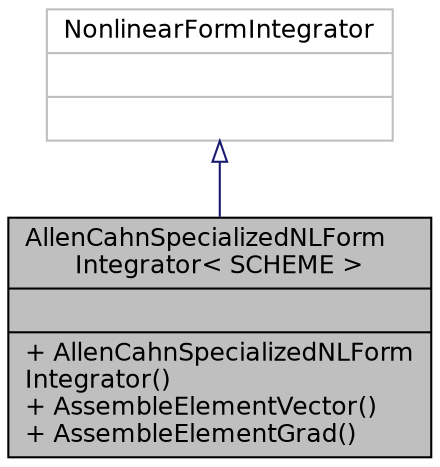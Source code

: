 digraph "AllenCahnSpecializedNLFormIntegrator&lt; SCHEME &gt;"
{
  bgcolor="transparent";
  edge [fontname="Helvetica",fontsize="12",labelfontname="Helvetica",labelfontsize="12"];
  node [fontname="Helvetica",fontsize="12",shape=record];
  Node2 [label="{AllenCahnSpecializedNLForm\lIntegrator\< SCHEME \>\n||+ AllenCahnSpecializedNLForm\lIntegrator()\l+ AssembleElementVector()\l+ AssembleElementGrad()\l}",height=0.2,width=0.4,color="black", fillcolor="grey75", style="filled", fontcolor="black"];
  Node3 -> Node2 [dir="back",color="midnightblue",fontsize="12",style="solid",arrowtail="onormal"];
  Node3 [label="{NonlinearFormIntegrator\n||}",height=0.2,width=0.4,color="grey75"];
}

